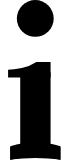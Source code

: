 <mxfile version="16.1.2" type="device"><diagram id="EhhW3xQttqIZV80_lBOK" name="Page-1"><mxGraphModel dx="180" dy="113" grid="1" gridSize="10" guides="1" tooltips="1" connect="1" arrows="1" fold="1" page="1" pageScale="1" pageWidth="850" pageHeight="1100" math="0" shadow="0"><root><mxCell id="0"/><mxCell id="1" parent="0"/><mxCell id="KqvaDJ0zpDIX0t454byy-45" value="" style="group" parent="1" vertex="1" connectable="0"><mxGeometry x="420" y="360" width="30.22" height="80" as="geometry"/></mxCell><mxCell id="KqvaDJ0zpDIX0t454byy-30" value="" style="rounded=0;whiteSpace=wrap;html=1;glass=0;labelBorderColor=none;fontFamily=Garamond;fontSize=81;strokeColor=none;fillColor=#000000;" parent="KqvaDJ0zpDIX0t454byy-45" vertex="1"><mxGeometry x="10.116" y="36.084" width="15.173" height="40.503" as="geometry"/></mxCell><mxCell id="KqvaDJ0zpDIX0t454byy-32" value="" style="shape=dataStorage;whiteSpace=wrap;html=1;fixedSize=1;rounded=0;glass=0;labelBorderColor=none;fontFamily=Garamond;fontSize=81;strokeColor=none;fillColor=#000000;size=1.928;rotation=90;" parent="KqvaDJ0zpDIX0t454byy-45" vertex="1"><mxGeometry x="13.251" y="63.031" width="8.851" height="25.087" as="geometry"/></mxCell><mxCell id="KqvaDJ0zpDIX0t454byy-33" value="" style="shape=dataStorage;whiteSpace=wrap;html=1;fixedSize=1;rounded=0;glass=0;labelBorderColor=none;fontFamily=Garamond;fontSize=81;strokeColor=none;fillColor=#000000;size=0.781;rotation=90;" parent="KqvaDJ0zpDIX0t454byy-45" vertex="1"><mxGeometry x="14.212" y="63.752" width="6.929" height="25.087" as="geometry"/></mxCell><mxCell id="KqvaDJ0zpDIX0t454byy-28" value="" style="ellipse;whiteSpace=wrap;html=1;aspect=fixed;rounded=0;glass=0;labelBorderColor=none;fontFamily=Garamond;fontSize=81;strokeColor=none;fillColor=#000000;strokeWidth=5;" parent="KqvaDJ0zpDIX0t454byy-45" vertex="1"><mxGeometry x="8.424" width="18.428" height="18.428" as="geometry"/></mxCell><mxCell id="KqvaDJ0zpDIX0t454byy-43" value="" style="verticalLabelPosition=bottom;verticalAlign=top;html=1;shape=mxgraph.basic.polygon;polyCoords=[[0.57,0.09],[0.72,0],[1,0],[1,0.36],[0.16,0.36],[0.16,0.18],[0.28,0.17],[0.43,0.14]];polyline=0;rounded=0;glass=0;labelBorderColor=none;fontFamily=Garamond;fontSize=81;strokeColor=none;strokeWidth=5;fillColor=#000000;" parent="KqvaDJ0zpDIX0t454byy-45" vertex="1"><mxGeometry y="31.021" width="25.289" height="21.517" as="geometry"/></mxCell></root></mxGraphModel></diagram></mxfile>